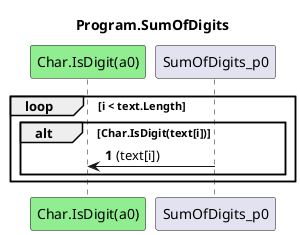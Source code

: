 @startuml Program.SumOfDigits
title Program.SumOfDigits
participant "Char.IsDigit(a0)" as Char_IsDigit_a0 #LightGreen
autonumber
loop i < text.Length
    alt Char.IsDigit(text[i])
        SumOfDigits_p0 -> Char_IsDigit_a0 : (text[i])
    end
end
@enduml
